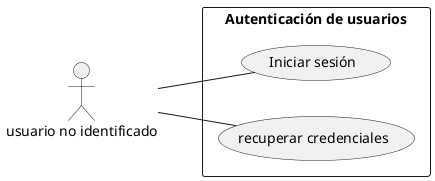 @startuml
left to right direction
actor "usuario no identificado" as knownUSer

rectangle "Autenticación de usuarios" {
    usecase "Iniciar sesión" as login
    usecase "recuperar credenciales" as recoverCredentials

    knownUSer -- login
    knownUSer -- recoverCredentials
}
@enduml